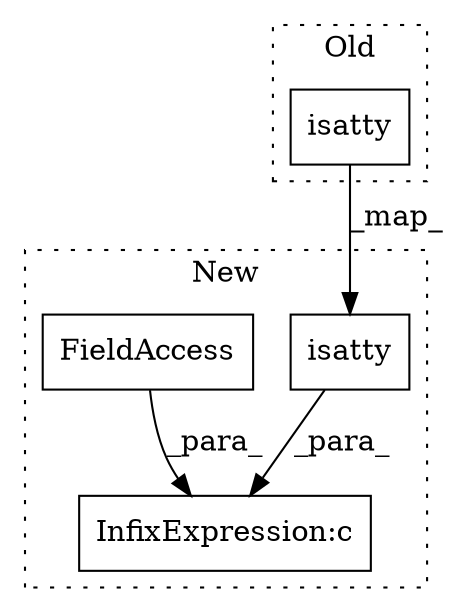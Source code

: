 digraph G {
subgraph cluster0 {
1 [label="isatty" a="32" s="7868" l="8" shape="box"];
label = "Old";
style="dotted";
}
subgraph cluster1 {
2 [label="isatty" a="32" s="7938" l="8" shape="box"];
3 [label="InfixExpression:c" a="27" s="7946" l="4" shape="box"];
4 [label="FieldAccess" a="22" s="7950" l="15" shape="box"];
label = "New";
style="dotted";
}
1 -> 2 [label="_map_"];
2 -> 3 [label="_para_"];
4 -> 3 [label="_para_"];
}